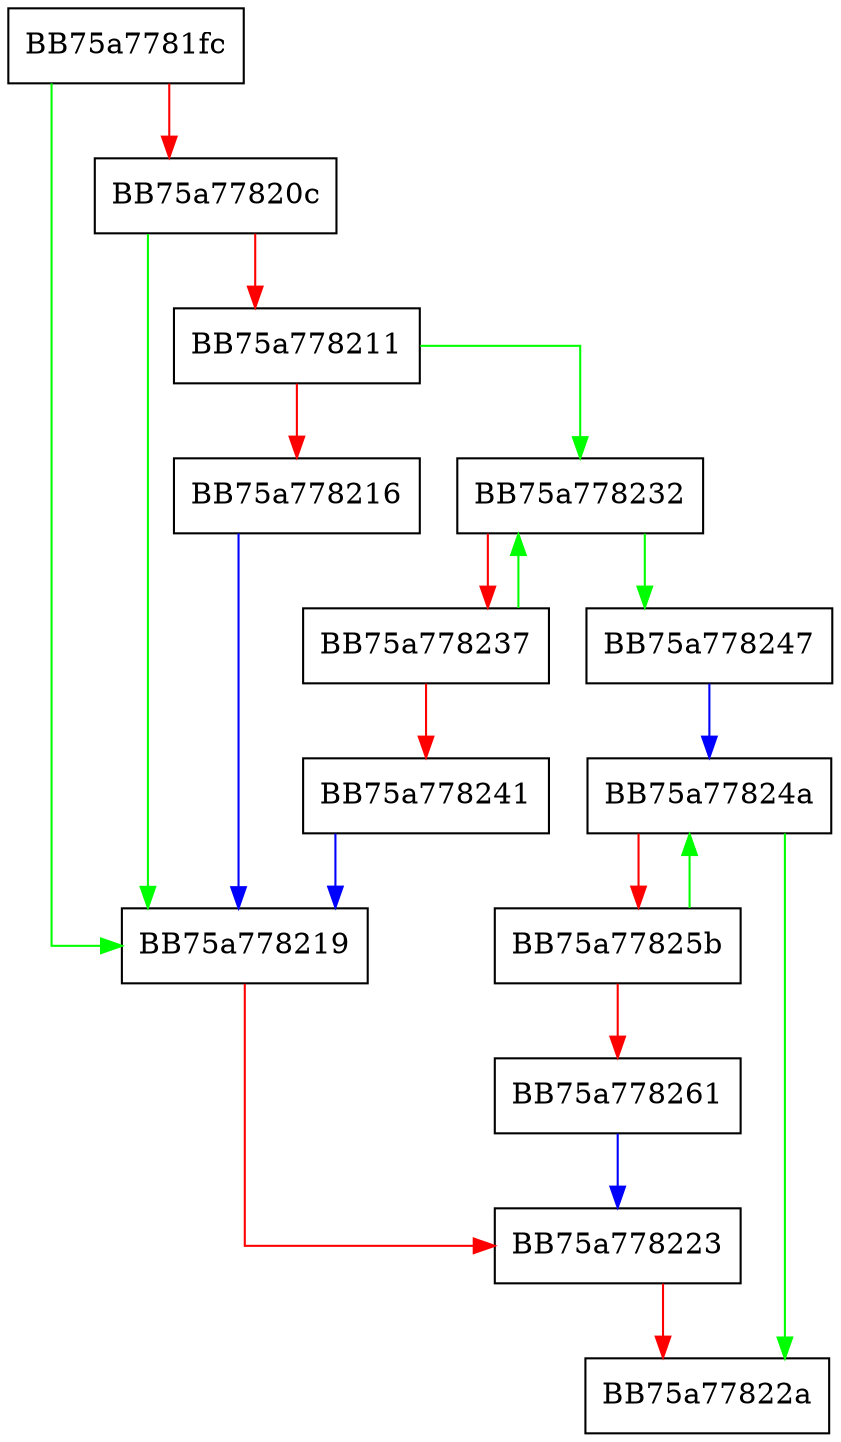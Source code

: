 digraph wcscat_s {
  node [shape="box"];
  graph [splines=ortho];
  BB75a7781fc -> BB75a778219 [color="green"];
  BB75a7781fc -> BB75a77820c [color="red"];
  BB75a77820c -> BB75a778219 [color="green"];
  BB75a77820c -> BB75a778211 [color="red"];
  BB75a778211 -> BB75a778232 [color="green"];
  BB75a778211 -> BB75a778216 [color="red"];
  BB75a778216 -> BB75a778219 [color="blue"];
  BB75a778219 -> BB75a778223 [color="red"];
  BB75a778223 -> BB75a77822a [color="red"];
  BB75a778232 -> BB75a778247 [color="green"];
  BB75a778232 -> BB75a778237 [color="red"];
  BB75a778237 -> BB75a778232 [color="green"];
  BB75a778237 -> BB75a778241 [color="red"];
  BB75a778241 -> BB75a778219 [color="blue"];
  BB75a778247 -> BB75a77824a [color="blue"];
  BB75a77824a -> BB75a77822a [color="green"];
  BB75a77824a -> BB75a77825b [color="red"];
  BB75a77825b -> BB75a77824a [color="green"];
  BB75a77825b -> BB75a778261 [color="red"];
  BB75a778261 -> BB75a778223 [color="blue"];
}